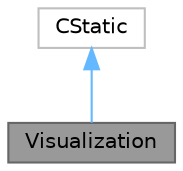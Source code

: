digraph "Visualization"
{
 // LATEX_PDF_SIZE
  bgcolor="transparent";
  edge [fontname=Helvetica,fontsize=10,labelfontname=Helvetica,labelfontsize=10];
  node [fontname=Helvetica,fontsize=10,shape=box,height=0.2,width=0.4];
  Node1 [id="Node000001",label="Visualization",height=0.2,width=0.4,color="gray40", fillcolor="grey60", style="filled", fontcolor="black",tooltip="A class responsible for handling the visualization of graphical elements in a static control."];
  Node2 -> Node1 [id="edge2_Node000001_Node000002",dir="back",color="steelblue1",style="solid",tooltip=" "];
  Node2 [id="Node000002",label="CStatic",height=0.2,width=0.4,color="grey75", fillcolor="white", style="filled",tooltip=" "];
}
